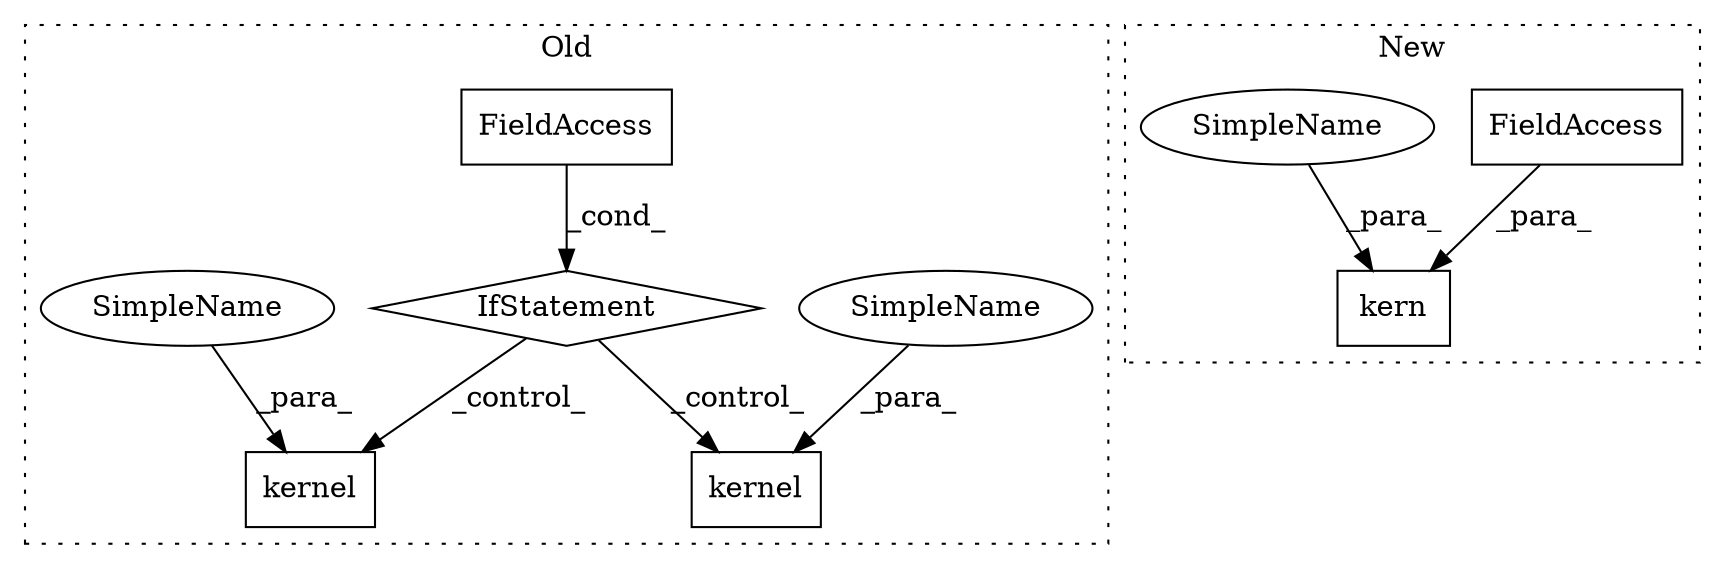 digraph G {
subgraph cluster0 {
1 [label="IfStatement" a="25" s="3986" l="3" shape="diamond"];
4 [label="kernel" a="32" s="4020,4047" l="7,1" shape="box"];
5 [label="FieldAccess" a="22" s="3978" l="8" shape="box"];
6 [label="kernel" a="32" s="3989,4016" l="7,1" shape="box"];
7 [label="SimpleName" a="42" s="3996" l="4" shape="ellipse"];
8 [label="SimpleName" a="42" s="4027" l="4" shape="ellipse"];
label = "Old";
style="dotted";
}
subgraph cluster1 {
2 [label="kern" a="32" s="3963,3997" l="5,1" shape="box"];
3 [label="FieldAccess" a="22" s="3973" l="8" shape="box"];
9 [label="SimpleName" a="42" s="3968" l="4" shape="ellipse"];
label = "New";
style="dotted";
}
1 -> 4 [label="_control_"];
1 -> 6 [label="_control_"];
3 -> 2 [label="_para_"];
5 -> 1 [label="_cond_"];
7 -> 6 [label="_para_"];
8 -> 4 [label="_para_"];
9 -> 2 [label="_para_"];
}